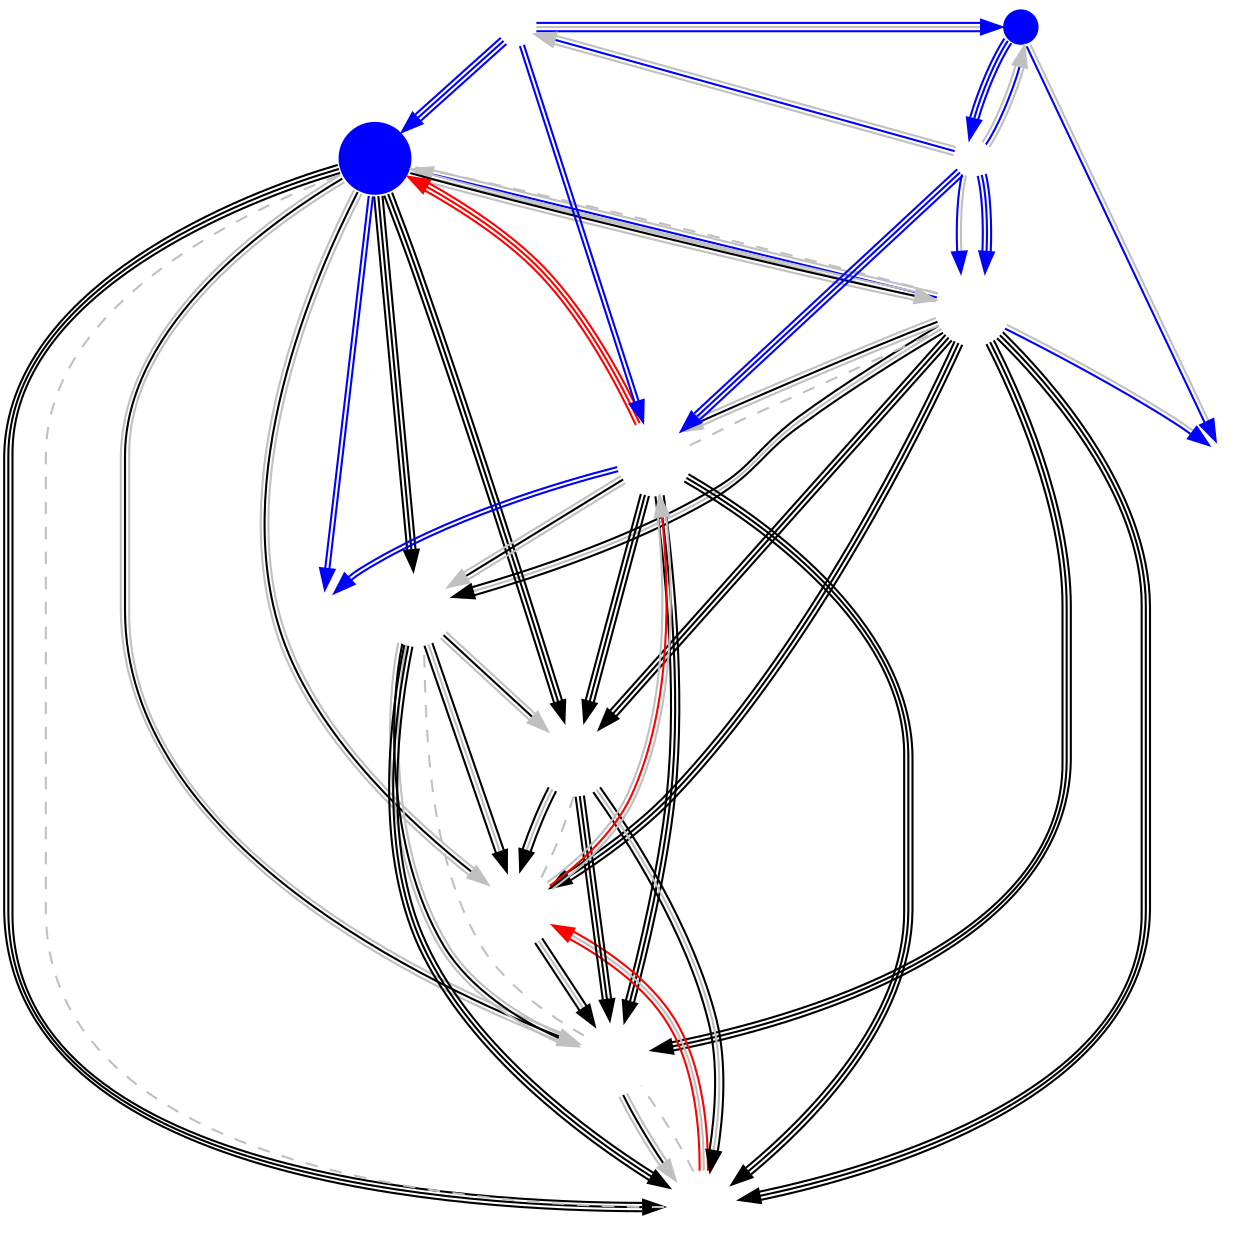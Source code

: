 digraph NA {
	node [shape=circle fixedsize=true width=.5 label="" color="white" margin=0.5];
	imagepath="logos/";
	T8	[image="team-8.png"];
	TS	[image="tempo-storm.png" style=filled fillcolor=blue];
	NVT	[image="naventic.png"];
	BST	[image="b-step.png"];
	GFE	[image="gale-force-esports.png"];
	NT	[image="no-tomorrow.png"];
	SSS	[image="superstars.png"];
	TF	[image="team-freedom.png"];

	/* Week 1 */
	TS	->	NVT			[ color="gray:black:gray" ]
	T8	->	NT			[ color="black:black:black" ]
	SSS	->	TF			[ color="black:gray:black" ]
	GFE	->	BST			[ color="gray:black:gray" ]
	T8	->	BST			[ color="black:gray:black" ]
	GFE	->	NVT			[ color="black:black:black" ]

	/* Week 2 */
	TS	->	TF			[ color="gray:black:gray" ]
	SSS	->	NT			[ color="black:gray:black" ]
	TS	->	BST			[ color="black:black:black" ]
	NVT	->	NT			[ color="gray:black:gray" /*constraint=false color=red*/ ]
	TF	->	GFE			[ constraint=false color="gray:red:gray" ]
	T8	->	SSS			[ color="black:black:black" ]

	/* Week 3 */
	BST	->	NT			[ color="black:black:black" ]
	GFE	->	SSS			[ color="black:black:black" ]
	TF	->	NVT			[ color="black:gray:black" ]
	TS	->	T8			[ color="gray:black:gray" /*color=red constraint=false*/ ]
	T8	->	GFE			[ color="gray:black:gray" /*color=red constraint=false*/ ]
	BST	->	TF			[ color="black:gray:black" ]

	/* Week 4 */
	TS	->	NT			[ color="black:black:black" ]
	SSS	->	NVT			[ color="black:black:black" ]
	BST	->	SSS			[ color="gray:black:gray" ]
	T8	->	NVT			[ color="black:black:black" ]
	GFE	->	TS			[ /*color="black:black:black"*/ color="red:red:red" constraint=false ]
	NT	->	TF			[ /*color="black:gray:black"*/ color="red:gray:red" constraint=false ]

	/* Week 5 */
	GFE	->	NT			[ color="black:black:black" ]
	BST	->	NVT			[ color="gray:black:gray" ]
	TS	->	SSS			[ color="black:black:black"  ]
	T8	->	TF			[ color="black:black:black" ]
	


	/*** Western Clash ***/
	node [ width="0.25" ]
	TL	[image="liquid.png" style=filled fillcolor=blue ];
	FNC	[image="fnatic.png"];
	DIG	[image="dignitas.png"];
	NOM	[image="nomia.png"]
	INF	[image="infamous.png"]

	/* Upper Bracket: Round 1 */
	TL	->	NOM	[ color="blue:gray" ]
	DIG	->	T8	[ color="blue:gray" ]
	TS	->	INF	[ color="blue:blue" ]
	FNC	->	GFE	[ color="blue:blue" ]

	/* Lower Bracket: Round 1 */
	T8	->	NOM	[ color="blue:gray" ]
	GFE	->	INF	[ color="blue:blue" ]
	
	/* Upper Bracket: Round 2 */
	TL	->	DIG	[ color="blue:blue:blue" ]
	FNC	->	TS	[ color="blue:blue:blue" ]

	/* Lower Bracket: Round 2 */
	T8	->	TS	[ color="gray:blue:gray" constraint=false ]
	DIG	->	GFE	[ color="blue:blue:blue" ]

	/* Upper Bracket: Round 3 */
	FNC	->	TL	[ color="blue:gray:blue" constraint=false ]

	/* Lower Bracket: Round 3 */
	DIG	->	T8	[ color="blue:blue:blue" ]

	/* Upper Bracket: Round 4 */
	DIG	->	FNC	[ color="gray:blue:gray" constraint=false ]

	/* Lower Bracket: Round 4 */
	DIG	->	TL	[ color="gray:blue:gray" constraint=false ]


	edge [ color="gray" dir="none" constraint="false" style="dashed"]

	/* Week 6 */
	GFE	->	T8
	NVT	->	BST
	TF	->	SSS
	NT	->	TS
	NT	->	NVT
	T8	->	TS

}
